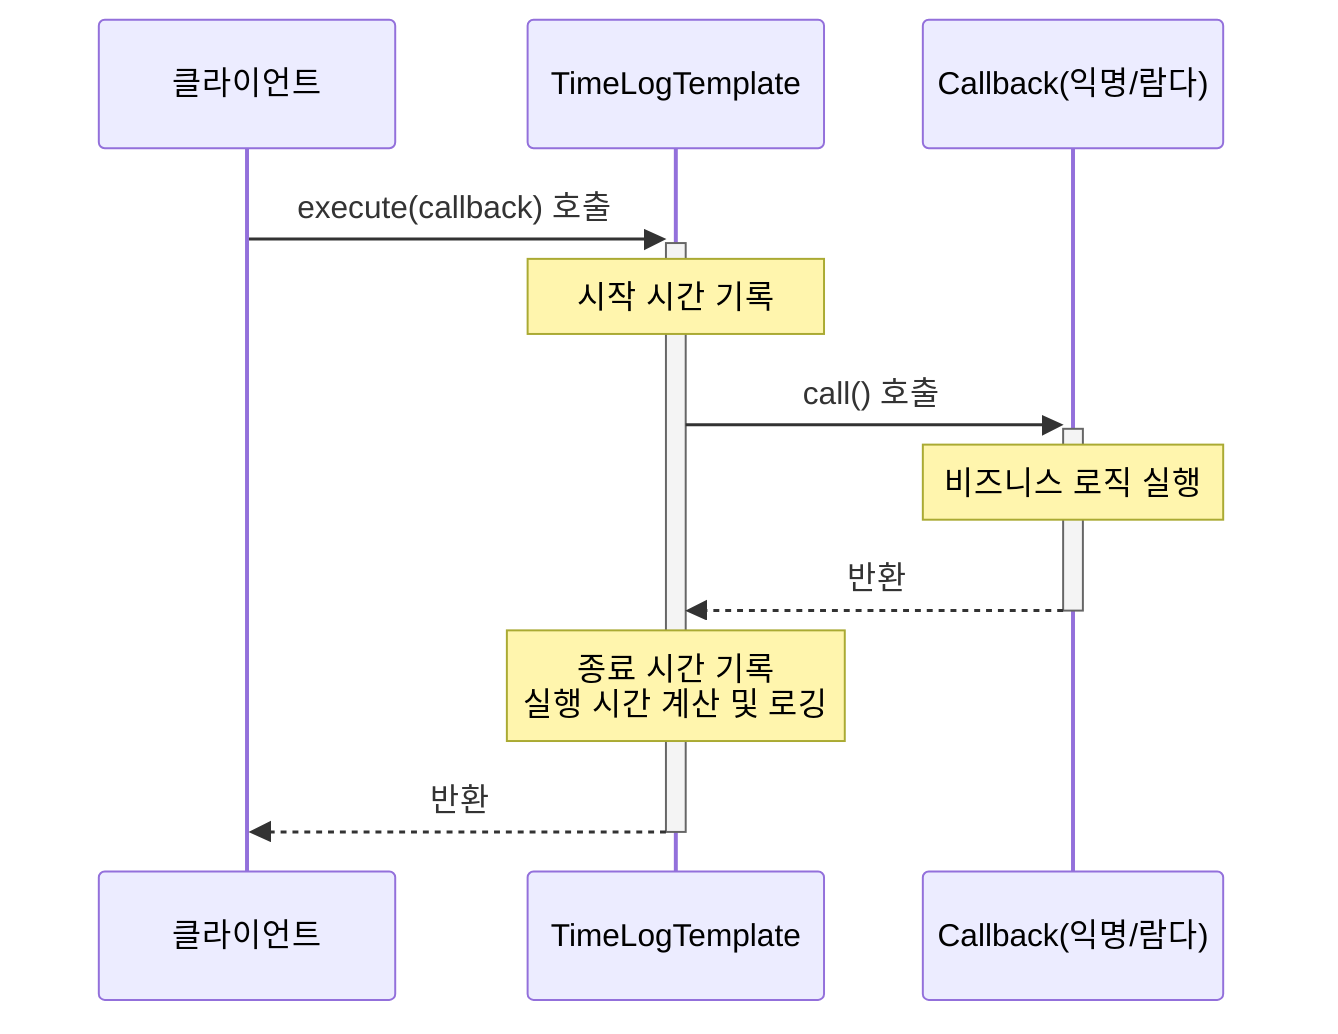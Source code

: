 sequenceDiagram
    participant Client as 클라이언트
    participant Template as TimeLogTemplate
    participant Callback as Callback(익명/람다)
    
    Client->>+Template: execute(callback) 호출
    Note over Template: 시작 시간 기록
    Template->>+Callback: call() 호출
    Note over Callback: 비즈니스 로직 실행
    Callback-->>-Template: 반환
    Note over Template: 종료 시간 기록<br>실행 시간 계산 및 로깅
    Template-->>-Client: 반환